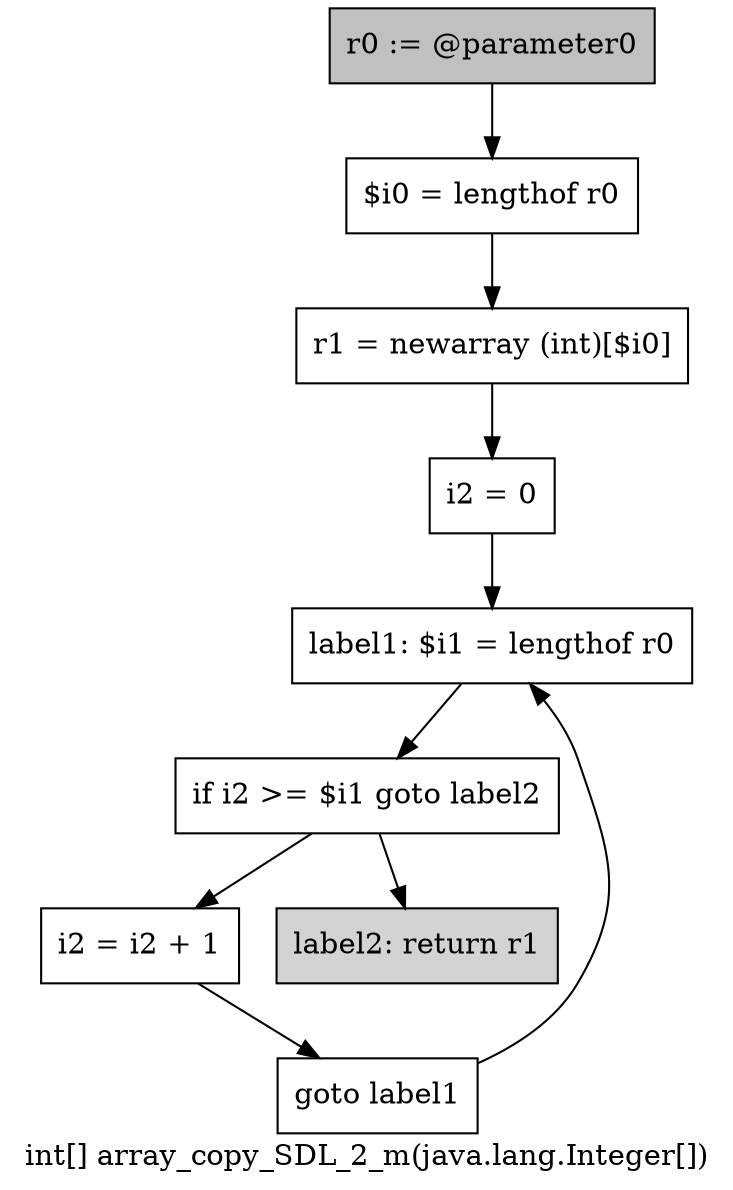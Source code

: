 digraph "int[] array_copy_SDL_2_m(java.lang.Integer[])" {
    label="int[] array_copy_SDL_2_m(java.lang.Integer[])";
    node [shape=box];
    "0" [style=filled,fillcolor=gray,label="r0 := @parameter0",];
    "1" [label="$i0 = lengthof r0",];
    "0"->"1";
    "2" [label="r1 = newarray (int)[$i0]",];
    "1"->"2";
    "3" [label="i2 = 0",];
    "2"->"3";
    "4" [label="label1: $i1 = lengthof r0",];
    "3"->"4";
    "5" [label="if i2 >= $i1 goto label2",];
    "4"->"5";
    "6" [label="i2 = i2 + 1",];
    "5"->"6";
    "8" [style=filled,fillcolor=lightgray,label="label2: return r1",];
    "5"->"8";
    "7" [label="goto label1",];
    "6"->"7";
    "7"->"4";
}

